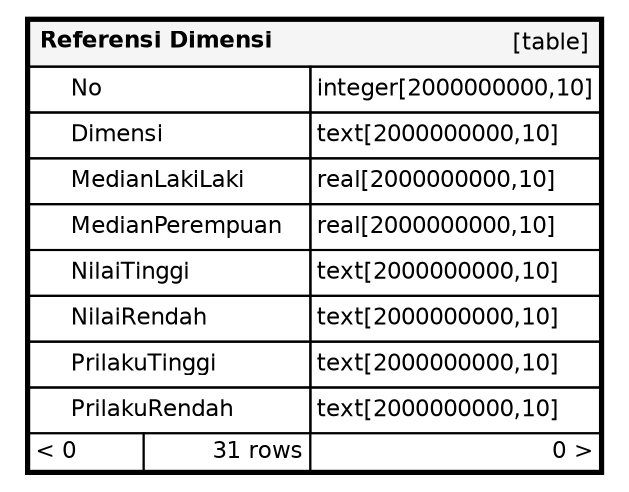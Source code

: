 // dot 2.40 on Linux 4.19.49-1-MANJARO
// SchemaSpy rev Unknown
digraph "Referensi Dimensi" {
  graph [
    rankdir="RL"
    bgcolor="#ffffff"
    nodesep="0.18"
    ranksep="0.46"
    fontname="Helvetica"
    fontsize="11"
    ration="compress"
  ];
  node [
    fontname="Helvetica"
    fontsize="11"
    shape="plaintext"
  ];
  edge [
    arrowsize="0.8"
  ];
  "Referensi Dimensi" [
   label=<
    <TABLE BORDER="2" CELLBORDER="1" CELLSPACING="0" BGCOLOR="#ffffff">
      <TR><TD COLSPAN="4"  BGCOLOR="#f5f5f5"><TABLE BORDER="0" CELLSPACING="0"><TR><TD ALIGN="LEFT"><B>Referensi Dimensi</B></TD><TD ALIGN="RIGHT">[table]</TD></TR></TABLE></TD></TR>
      <TR><TD PORT="No" COLSPAN="2" ALIGN="LEFT"><TABLE BORDER="0" CELLSPACING="0" ALIGN="LEFT"><TR ALIGN="LEFT"><TD ALIGN="LEFT" FIXEDSIZE="TRUE" WIDTH="15" HEIGHT="16"></TD><TD ALIGN="LEFT" FIXEDSIZE="TRUE" WIDTH="114" HEIGHT="16">No</TD></TR></TABLE></TD><TD PORT="No.type" ALIGN="LEFT">integer[2000000000,10]</TD></TR>
      <TR><TD PORT="Dimensi" COLSPAN="2" ALIGN="LEFT"><TABLE BORDER="0" CELLSPACING="0" ALIGN="LEFT"><TR ALIGN="LEFT"><TD ALIGN="LEFT" FIXEDSIZE="TRUE" WIDTH="15" HEIGHT="16"></TD><TD ALIGN="LEFT" FIXEDSIZE="TRUE" WIDTH="114" HEIGHT="16">Dimensi</TD></TR></TABLE></TD><TD PORT="Dimensi.type" ALIGN="LEFT">text[2000000000,10]</TD></TR>
      <TR><TD PORT="MedianLakiLaki" COLSPAN="2" ALIGN="LEFT"><TABLE BORDER="0" CELLSPACING="0" ALIGN="LEFT"><TR ALIGN="LEFT"><TD ALIGN="LEFT" FIXEDSIZE="TRUE" WIDTH="15" HEIGHT="16"></TD><TD ALIGN="LEFT" FIXEDSIZE="TRUE" WIDTH="114" HEIGHT="16">MedianLakiLaki</TD></TR></TABLE></TD><TD PORT="MedianLakiLaki.type" ALIGN="LEFT">real[2000000000,10]</TD></TR>
      <TR><TD PORT="MedianPerempuan" COLSPAN="2" ALIGN="LEFT"><TABLE BORDER="0" CELLSPACING="0" ALIGN="LEFT"><TR ALIGN="LEFT"><TD ALIGN="LEFT" FIXEDSIZE="TRUE" WIDTH="15" HEIGHT="16"></TD><TD ALIGN="LEFT" FIXEDSIZE="TRUE" WIDTH="114" HEIGHT="16">MedianPerempuan</TD></TR></TABLE></TD><TD PORT="MedianPerempuan.type" ALIGN="LEFT">real[2000000000,10]</TD></TR>
      <TR><TD PORT="NilaiTinggi" COLSPAN="2" ALIGN="LEFT"><TABLE BORDER="0" CELLSPACING="0" ALIGN="LEFT"><TR ALIGN="LEFT"><TD ALIGN="LEFT" FIXEDSIZE="TRUE" WIDTH="15" HEIGHT="16"></TD><TD ALIGN="LEFT" FIXEDSIZE="TRUE" WIDTH="114" HEIGHT="16">NilaiTinggi</TD></TR></TABLE></TD><TD PORT="NilaiTinggi.type" ALIGN="LEFT">text[2000000000,10]</TD></TR>
      <TR><TD PORT="NilaiRendah" COLSPAN="2" ALIGN="LEFT"><TABLE BORDER="0" CELLSPACING="0" ALIGN="LEFT"><TR ALIGN="LEFT"><TD ALIGN="LEFT" FIXEDSIZE="TRUE" WIDTH="15" HEIGHT="16"></TD><TD ALIGN="LEFT" FIXEDSIZE="TRUE" WIDTH="114" HEIGHT="16">NilaiRendah</TD></TR></TABLE></TD><TD PORT="NilaiRendah.type" ALIGN="LEFT">text[2000000000,10]</TD></TR>
      <TR><TD PORT="PrilakuTinggi" COLSPAN="2" ALIGN="LEFT"><TABLE BORDER="0" CELLSPACING="0" ALIGN="LEFT"><TR ALIGN="LEFT"><TD ALIGN="LEFT" FIXEDSIZE="TRUE" WIDTH="15" HEIGHT="16"></TD><TD ALIGN="LEFT" FIXEDSIZE="TRUE" WIDTH="114" HEIGHT="16">PrilakuTinggi</TD></TR></TABLE></TD><TD PORT="PrilakuTinggi.type" ALIGN="LEFT">text[2000000000,10]</TD></TR>
      <TR><TD PORT="PrilakuRendah" COLSPAN="2" ALIGN="LEFT"><TABLE BORDER="0" CELLSPACING="0" ALIGN="LEFT"><TR ALIGN="LEFT"><TD ALIGN="LEFT" FIXEDSIZE="TRUE" WIDTH="15" HEIGHT="16"></TD><TD ALIGN="LEFT" FIXEDSIZE="TRUE" WIDTH="114" HEIGHT="16">PrilakuRendah</TD></TR></TABLE></TD><TD PORT="PrilakuRendah.type" ALIGN="LEFT">text[2000000000,10]</TD></TR>
      <TR><TD ALIGN="LEFT" BGCOLOR="#ffffff">&lt; 0</TD><TD ALIGN="RIGHT" BGCOLOR="#ffffff">31 rows</TD><TD ALIGN="RIGHT" BGCOLOR="#ffffff">0 &gt;</TD></TR>
    </TABLE>>
    URL="tables/Referensi%20Dimensi.html"
    tooltip="Referensi Dimensi"
  ];
}
